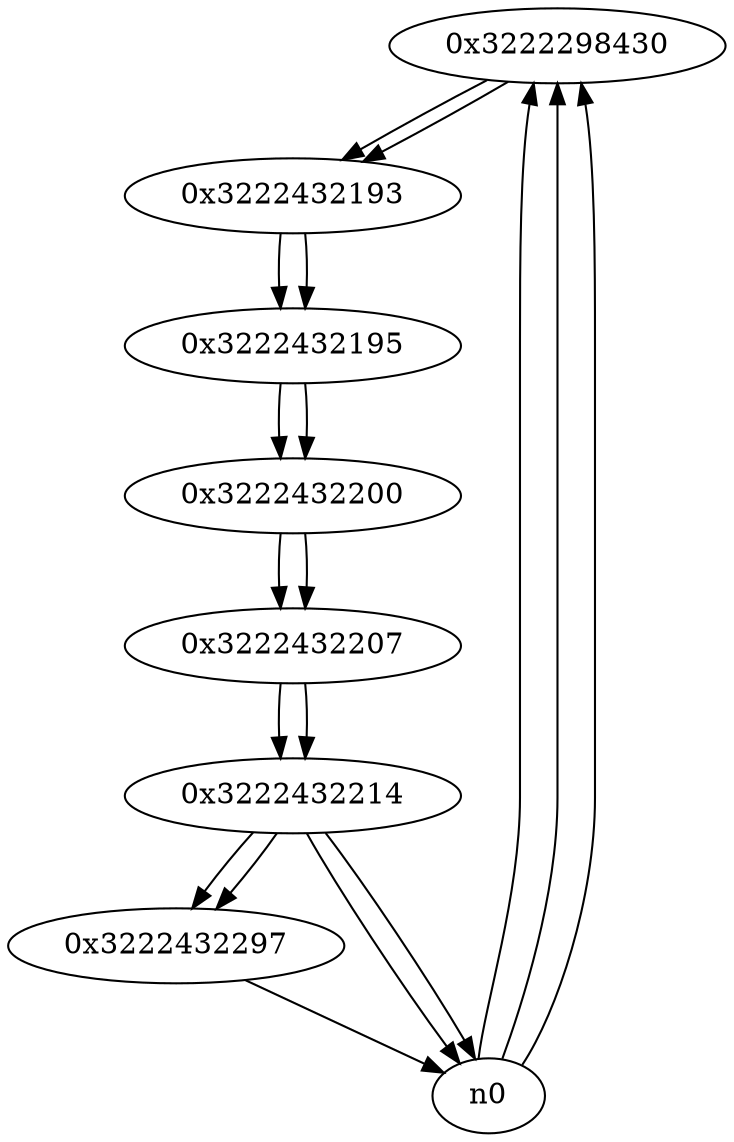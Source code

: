 digraph G{
/* nodes */
  n1 [label="0x3222298430"]
  n2 [label="0x3222432193"]
  n3 [label="0x3222432195"]
  n4 [label="0x3222432200"]
  n5 [label="0x3222432207"]
  n6 [label="0x3222432214"]
  n7 [label="0x3222432297"]
/* edges */
n1 -> n2;
n0 -> n1;
n0 -> n1;
n0 -> n1;
n2 -> n3;
n1 -> n2;
n3 -> n4;
n2 -> n3;
n4 -> n5;
n3 -> n4;
n5 -> n6;
n4 -> n5;
n6 -> n0;
n6 -> n7;
n6 -> n0;
n5 -> n6;
n7 -> n0;
n6 -> n7;
}
